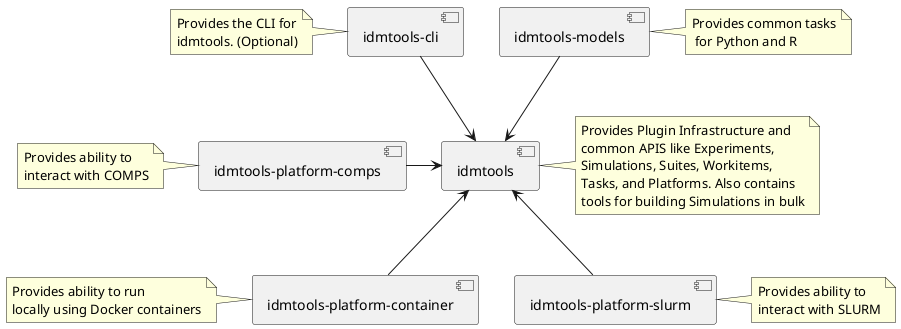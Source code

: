 @startuml

[idmtools]
note right of idmtools
Provides Plugin Infrastructure and
common APIS like Experiments,
Simulations, Suites, Workitems,
Tasks, and Platforms. Also contains
tools for building Simulations in bulk
end note
[idmtools-cli]
note left of [idmtools-cli]
    Provides the CLI for
    idmtools. (Optional)
end note
[idmtools-models]
note right of [idmtools-models]
    Provides common tasks
     for Python and R
end note
[idmtools-platform-comps]
note left of [idmtools-platform-comps]
    Provides ability to
    interact with COMPS
end note
[idmtools-platform-container]
note left of [idmtools-platform-container]
    Provides ability to run
    locally using Docker containers
end note
[idmtools-platform-slurm]
note right of [idmtools-platform-slurm]
    Provides ability to 
    interact with SLURM
end note

[idmtools-cli] --> [idmtools]
[idmtools-models] --> [idmtools]
[idmtools-platform-comps] -> idmtools
[idmtools-platform-container] -up-> idmtools
[idmtools-platform-slurm] -up-> idmtools

@enduml